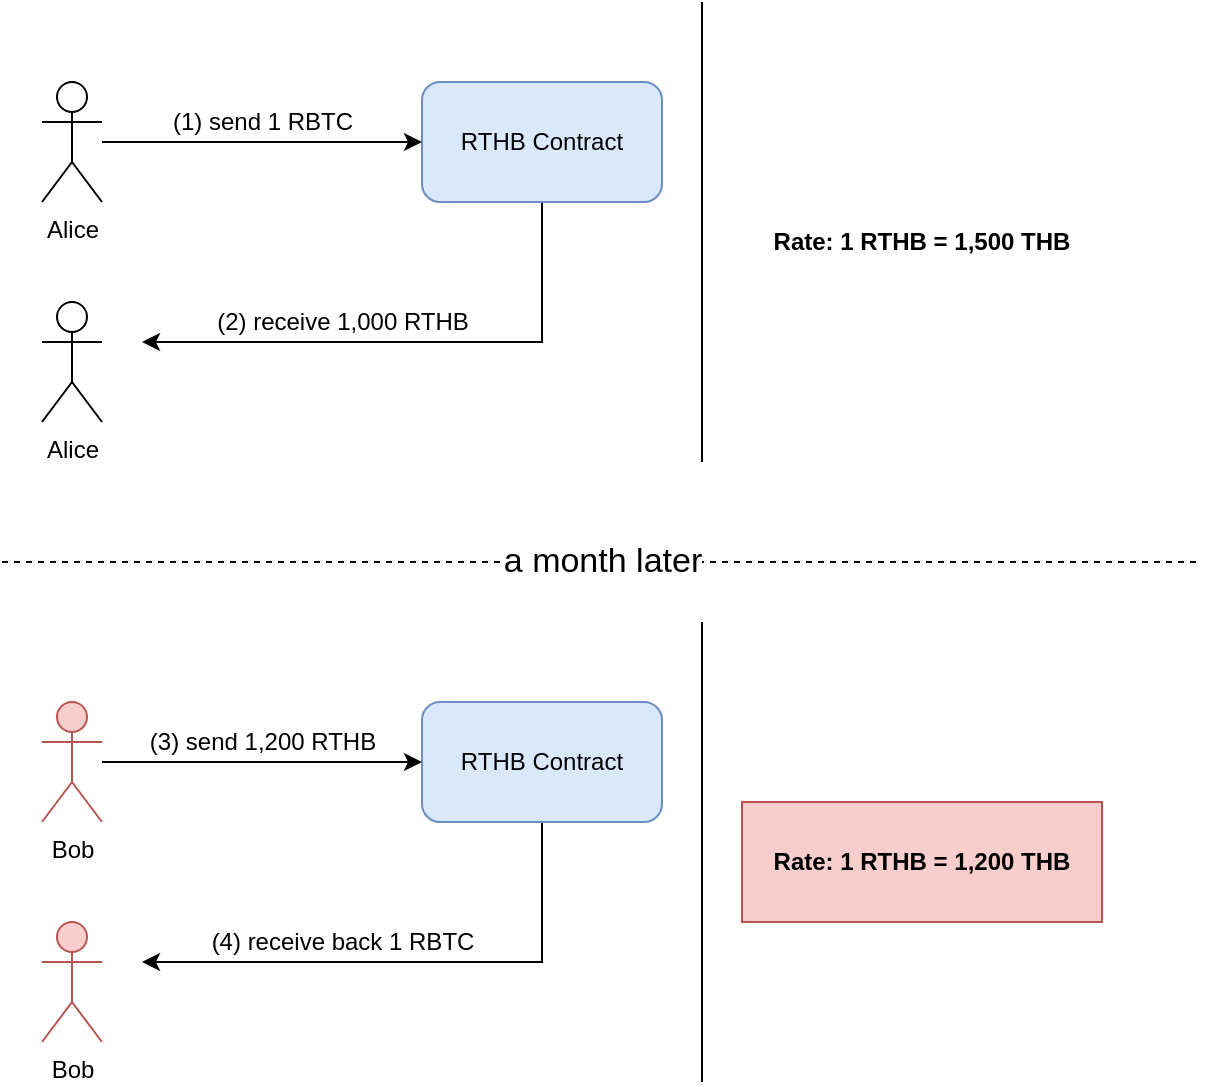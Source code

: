 <mxfile version="9.6.1" type="google"><diagram id="BTemeGBNv13rZcGGZzE1" name="Page-1"><mxGraphModel dx="1163" dy="604" grid="1" gridSize="10" guides="1" tooltips="1" connect="1" arrows="1" fold="1" page="1" pageScale="1" pageWidth="850" pageHeight="1100" math="0" shadow="0"><root><mxCell id="0"/><mxCell id="1" parent="0"/><mxCell id="hEkcdr44lAZrO_JAWq27-11" style="edgeStyle=orthogonalEdgeStyle;rounded=0;html=1;jettySize=auto;orthogonalLoop=1;" edge="1" parent="1" source="hEkcdr44lAZrO_JAWq27-1"><mxGeometry relative="1" as="geometry"><mxPoint x="120" y="180" as="targetPoint"/><Array as="points"><mxPoint x="320" y="180"/></Array></mxGeometry></mxCell><mxCell id="hEkcdr44lAZrO_JAWq27-15" value="(2) receive 1,000 RTHB" style="text;html=1;resizable=0;points=[];align=center;verticalAlign=middle;labelBackgroundColor=#ffffff;" vertex="1" connectable="0" parent="hEkcdr44lAZrO_JAWq27-11"><mxGeometry x="0.259" y="1" relative="1" as="geometry"><mxPoint y="-11" as="offset"/></mxGeometry></mxCell><mxCell id="hEkcdr44lAZrO_JAWq27-1" value="RTHB Contract" style="rounded=1;whiteSpace=wrap;html=1;fillColor=#dae8fc;strokeColor=#6c8ebf;" vertex="1" parent="1"><mxGeometry x="260" y="50" width="120" height="60" as="geometry"/></mxCell><mxCell id="hEkcdr44lAZrO_JAWq27-5" style="edgeStyle=orthogonalEdgeStyle;rounded=0;html=1;entryX=0;entryY=0.5;jettySize=auto;orthogonalLoop=1;" edge="1" parent="1" source="hEkcdr44lAZrO_JAWq27-2" target="hEkcdr44lAZrO_JAWq27-1"><mxGeometry relative="1" as="geometry"/></mxCell><mxCell id="hEkcdr44lAZrO_JAWq27-8" value="(1) send 1 RBTC" style="text;html=1;resizable=0;points=[];align=center;verticalAlign=middle;labelBackgroundColor=#ffffff;" vertex="1" connectable="0" parent="hEkcdr44lAZrO_JAWq27-5"><mxGeometry x="-0.025" y="-1" relative="1" as="geometry"><mxPoint x="2" y="-11" as="offset"/></mxGeometry></mxCell><mxCell id="hEkcdr44lAZrO_JAWq27-2" value="Alice" style="shape=umlActor;verticalLabelPosition=bottom;labelBackgroundColor=#ffffff;verticalAlign=top;html=1;outlineConnect=0;" vertex="1" parent="1"><mxGeometry x="70" y="50" width="30" height="60" as="geometry"/></mxCell><mxCell id="hEkcdr44lAZrO_JAWq27-6" value="" style="endArrow=none;html=1;" edge="1" parent="1"><mxGeometry width="50" height="50" relative="1" as="geometry"><mxPoint x="400" y="240" as="sourcePoint"/><mxPoint x="400" y="10" as="targetPoint"/></mxGeometry></mxCell><mxCell id="hEkcdr44lAZrO_JAWq27-7" value="Rate: 1 RTHB = 1,500 THB" style="text;html=1;strokeColor=none;fillColor=none;align=center;verticalAlign=middle;whiteSpace=wrap;rounded=0;fontStyle=1" vertex="1" parent="1"><mxGeometry x="420" y="100" width="180" height="60" as="geometry"/></mxCell><mxCell id="hEkcdr44lAZrO_JAWq27-12" value="Alice" style="shape=umlActor;verticalLabelPosition=bottom;labelBackgroundColor=#ffffff;verticalAlign=top;html=1;outlineConnect=0;" vertex="1" parent="1"><mxGeometry x="70" y="160" width="30" height="60" as="geometry"/></mxCell><mxCell id="hEkcdr44lAZrO_JAWq27-20" style="edgeStyle=orthogonalEdgeStyle;rounded=0;html=1;jettySize=auto;orthogonalLoop=1;" edge="1" source="hEkcdr44lAZrO_JAWq27-22" parent="1"><mxGeometry relative="1" as="geometry"><mxPoint x="120" y="490" as="targetPoint"/><Array as="points"><mxPoint x="320" y="490"/></Array></mxGeometry></mxCell><mxCell id="hEkcdr44lAZrO_JAWq27-21" value="(4) receive back 1 RBTC" style="text;html=1;resizable=0;points=[];align=center;verticalAlign=middle;labelBackgroundColor=#ffffff;" vertex="1" connectable="0" parent="hEkcdr44lAZrO_JAWq27-20"><mxGeometry x="0.259" y="1" relative="1" as="geometry"><mxPoint y="-11" as="offset"/></mxGeometry></mxCell><mxCell id="hEkcdr44lAZrO_JAWq27-22" value="RTHB Contract" style="rounded=1;whiteSpace=wrap;html=1;fillColor=#dae8fc;strokeColor=#6c8ebf;" vertex="1" parent="1"><mxGeometry x="260" y="360" width="120" height="60" as="geometry"/></mxCell><mxCell id="hEkcdr44lAZrO_JAWq27-23" style="edgeStyle=orthogonalEdgeStyle;rounded=0;html=1;entryX=0;entryY=0.5;jettySize=auto;orthogonalLoop=1;" edge="1" source="hEkcdr44lAZrO_JAWq27-25" target="hEkcdr44lAZrO_JAWq27-22" parent="1"><mxGeometry relative="1" as="geometry"/></mxCell><mxCell id="hEkcdr44lAZrO_JAWq27-24" value="(3) send 1,200 RTHB" style="text;html=1;resizable=0;points=[];align=center;verticalAlign=middle;labelBackgroundColor=#ffffff;" vertex="1" connectable="0" parent="hEkcdr44lAZrO_JAWq27-23"><mxGeometry x="-0.025" y="-1" relative="1" as="geometry"><mxPoint x="2" y="-11" as="offset"/></mxGeometry></mxCell><mxCell id="hEkcdr44lAZrO_JAWq27-25" value="Bob" style="shape=umlActor;verticalLabelPosition=bottom;labelBackgroundColor=#ffffff;verticalAlign=top;html=1;outlineConnect=0;fillColor=#f8cecc;strokeColor=#b85450;" vertex="1" parent="1"><mxGeometry x="70" y="360" width="30" height="60" as="geometry"/></mxCell><mxCell id="hEkcdr44lAZrO_JAWq27-26" value="" style="endArrow=none;html=1;" edge="1" parent="1"><mxGeometry width="50" height="50" relative="1" as="geometry"><mxPoint x="400" y="550" as="sourcePoint"/><mxPoint x="400" y="320" as="targetPoint"/></mxGeometry></mxCell><mxCell id="hEkcdr44lAZrO_JAWq27-27" value="Rate: 1 RTHB = 1,200 THB" style="text;html=1;strokeColor=#b85450;fillColor=#f8cecc;align=center;verticalAlign=middle;whiteSpace=wrap;rounded=0;fontStyle=1" vertex="1" parent="1"><mxGeometry x="420" y="410" width="180" height="60" as="geometry"/></mxCell><mxCell id="hEkcdr44lAZrO_JAWq27-28" value="Bob" style="shape=umlActor;verticalLabelPosition=bottom;labelBackgroundColor=#ffffff;verticalAlign=top;html=1;outlineConnect=0;fillColor=#f8cecc;strokeColor=#b85450;" vertex="1" parent="1"><mxGeometry x="70" y="470" width="30" height="60" as="geometry"/></mxCell><mxCell id="hEkcdr44lAZrO_JAWq27-31" value="&lt;font color=&quot;#000000&quot; style=&quot;font-size: 17px&quot;&gt;a month later&lt;/font&gt;" style="endArrow=none;dashed=1;html=1;fontColor=#FFFFFF;" edge="1" parent="1"><mxGeometry width="50" height="50" relative="1" as="geometry"><mxPoint x="50" y="290" as="sourcePoint"/><mxPoint x="650" y="290" as="targetPoint"/></mxGeometry></mxCell></root></mxGraphModel></diagram></mxfile>